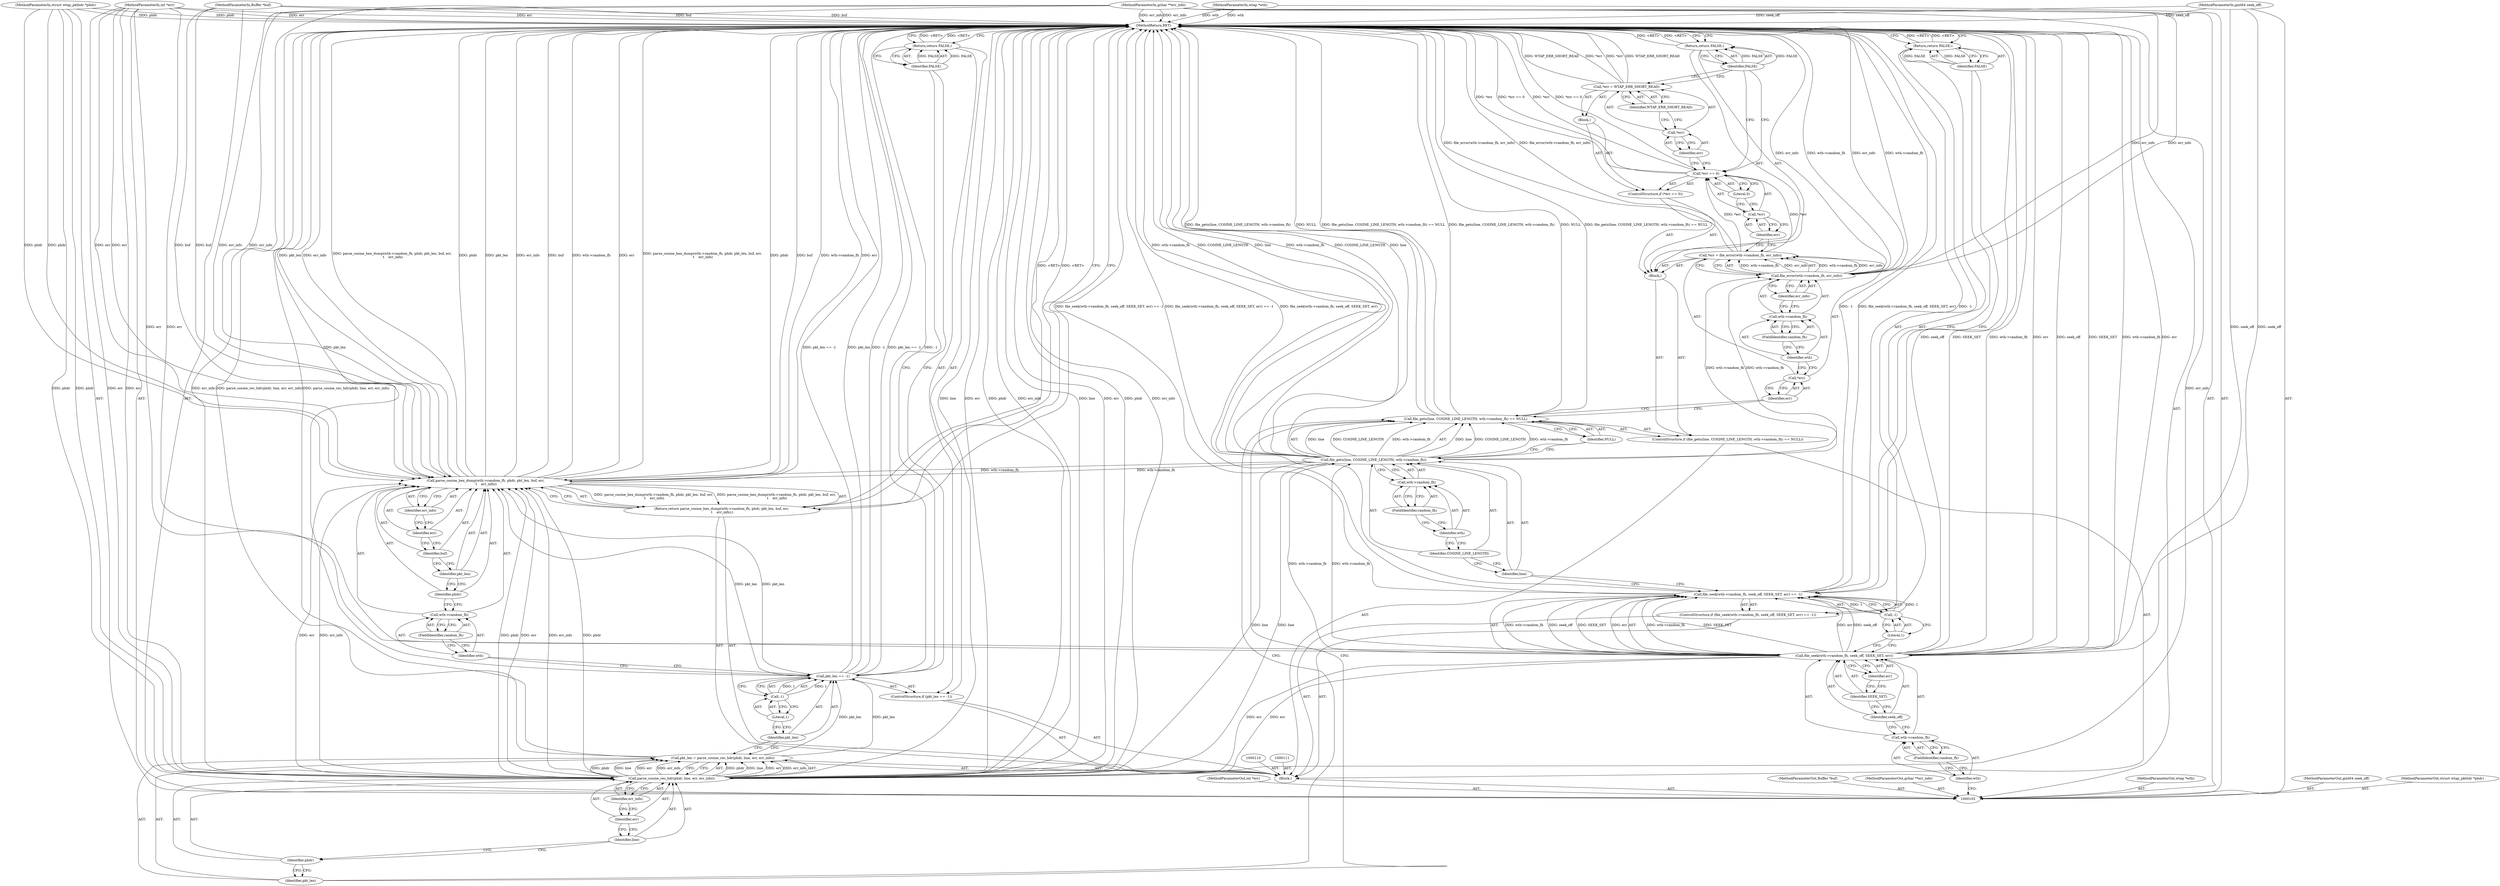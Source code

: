 digraph "1_wireshark_f5ec0afb766f19519ea9623152cca3bbe2229500_0" {
"1000179" [label="(MethodReturn,RET)"];
"1000103" [label="(MethodParameterIn,wtap *wth)"];
"1000248" [label="(MethodParameterOut,wtap *wth)"];
"1000104" [label="(MethodParameterIn,gint64 seek_off)"];
"1000249" [label="(MethodParameterOut,gint64 seek_off)"];
"1000105" [label="(MethodParameterIn,struct wtap_pkthdr *phdr)"];
"1000250" [label="(MethodParameterOut,struct wtap_pkthdr *phdr)"];
"1000125" [label="(ControlStructure,if (file_gets(line, COSINE_LINE_LENGTH, wth->random_fh) == NULL))"];
"1000128" [label="(Identifier,line)"];
"1000129" [label="(Identifier,COSINE_LINE_LENGTH)"];
"1000130" [label="(Call,wth->random_fh)"];
"1000131" [label="(Identifier,wth)"];
"1000132" [label="(FieldIdentifier,random_fh)"];
"1000126" [label="(Call,file_gets(line, COSINE_LINE_LENGTH, wth->random_fh) == NULL)"];
"1000127" [label="(Call,file_gets(line, COSINE_LINE_LENGTH, wth->random_fh))"];
"1000133" [label="(Identifier,NULL)"];
"1000134" [label="(Block,)"];
"1000135" [label="(Call,*err = file_error(wth->random_fh, err_info))"];
"1000136" [label="(Call,*err)"];
"1000139" [label="(Call,wth->random_fh)"];
"1000140" [label="(Identifier,wth)"];
"1000141" [label="(FieldIdentifier,random_fh)"];
"1000137" [label="(Identifier,err)"];
"1000142" [label="(Identifier,err_info)"];
"1000138" [label="(Call,file_error(wth->random_fh, err_info))"];
"1000147" [label="(Literal,0)"];
"1000148" [label="(Block,)"];
"1000143" [label="(ControlStructure,if (*err == 0))"];
"1000144" [label="(Call,*err == 0)"];
"1000145" [label="(Call,*err)"];
"1000146" [label="(Identifier,err)"];
"1000152" [label="(Identifier,WTAP_ERR_SHORT_READ)"];
"1000149" [label="(Call,*err = WTAP_ERR_SHORT_READ)"];
"1000150" [label="(Call,*err)"];
"1000151" [label="(Identifier,err)"];
"1000154" [label="(Identifier,FALSE)"];
"1000153" [label="(Return,return FALSE;)"];
"1000155" [label="(Call,pkt_len = parse_cosine_rec_hdr(phdr, line, err, err_info))"];
"1000156" [label="(Identifier,pkt_len)"];
"1000157" [label="(Call,parse_cosine_rec_hdr(phdr, line, err, err_info))"];
"1000158" [label="(Identifier,phdr)"];
"1000159" [label="(Identifier,line)"];
"1000160" [label="(Identifier,err)"];
"1000161" [label="(Identifier,err_info)"];
"1000107" [label="(MethodParameterIn,int *err)"];
"1000252" [label="(MethodParameterOut,int *err)"];
"1000106" [label="(MethodParameterIn,Buffer *buf)"];
"1000251" [label="(MethodParameterOut,Buffer *buf)"];
"1000108" [label="(MethodParameterIn,gchar **err_info)"];
"1000253" [label="(MethodParameterOut,gchar **err_info)"];
"1000162" [label="(ControlStructure,if (pkt_len == -1))"];
"1000165" [label="(Call,-1)"];
"1000166" [label="(Literal,1)"];
"1000163" [label="(Call,pkt_len == -1)"];
"1000164" [label="(Identifier,pkt_len)"];
"1000167" [label="(Return,return FALSE;)"];
"1000168" [label="(Identifier,FALSE)"];
"1000169" [label="(Return,return parse_cosine_hex_dump(wth->random_fh, phdr, pkt_len, buf, err,\n \t    err_info);)"];
"1000171" [label="(Call,wth->random_fh)"];
"1000172" [label="(Identifier,wth)"];
"1000173" [label="(FieldIdentifier,random_fh)"];
"1000174" [label="(Identifier,phdr)"];
"1000175" [label="(Identifier,pkt_len)"];
"1000176" [label="(Identifier,buf)"];
"1000177" [label="(Identifier,err)"];
"1000170" [label="(Call,parse_cosine_hex_dump(wth->random_fh, phdr, pkt_len, buf, err,\n \t    err_info))"];
"1000178" [label="(Identifier,err_info)"];
"1000109" [label="(Block,)"];
"1000115" [label="(Call,wth->random_fh)"];
"1000116" [label="(Identifier,wth)"];
"1000112" [label="(ControlStructure,if (file_seek(wth->random_fh, seek_off, SEEK_SET, err) == -1))"];
"1000117" [label="(FieldIdentifier,random_fh)"];
"1000118" [label="(Identifier,seek_off)"];
"1000119" [label="(Identifier,SEEK_SET)"];
"1000120" [label="(Identifier,err)"];
"1000113" [label="(Call,file_seek(wth->random_fh, seek_off, SEEK_SET, err) == -1)"];
"1000114" [label="(Call,file_seek(wth->random_fh, seek_off, SEEK_SET, err))"];
"1000121" [label="(Call,-1)"];
"1000122" [label="(Literal,1)"];
"1000123" [label="(Return,return FALSE;)"];
"1000124" [label="(Identifier,FALSE)"];
"1000179" -> "1000102"  [label="AST: "];
"1000179" -> "1000123"  [label="CFG: "];
"1000179" -> "1000153"  [label="CFG: "];
"1000179" -> "1000167"  [label="CFG: "];
"1000179" -> "1000169"  [label="CFG: "];
"1000169" -> "1000179"  [label="DDG: <RET>"];
"1000153" -> "1000179"  [label="DDG: <RET>"];
"1000138" -> "1000179"  [label="DDG: err_info"];
"1000138" -> "1000179"  [label="DDG: wth->random_fh"];
"1000108" -> "1000179"  [label="DDG: err_info"];
"1000107" -> "1000179"  [label="DDG: err"];
"1000155" -> "1000179"  [label="DDG: parse_cosine_rec_hdr(phdr, line, err, err_info)"];
"1000104" -> "1000179"  [label="DDG: seek_off"];
"1000105" -> "1000179"  [label="DDG: phdr"];
"1000149" -> "1000179"  [label="DDG: WTAP_ERR_SHORT_READ"];
"1000149" -> "1000179"  [label="DDG: *err"];
"1000126" -> "1000179"  [label="DDG: file_gets(line, COSINE_LINE_LENGTH, wth->random_fh)"];
"1000126" -> "1000179"  [label="DDG: NULL"];
"1000126" -> "1000179"  [label="DDG: file_gets(line, COSINE_LINE_LENGTH, wth->random_fh) == NULL"];
"1000114" -> "1000179"  [label="DDG: seek_off"];
"1000114" -> "1000179"  [label="DDG: SEEK_SET"];
"1000114" -> "1000179"  [label="DDG: wth->random_fh"];
"1000114" -> "1000179"  [label="DDG: err"];
"1000163" -> "1000179"  [label="DDG: pkt_len == -1"];
"1000163" -> "1000179"  [label="DDG: -1"];
"1000163" -> "1000179"  [label="DDG: pkt_len"];
"1000157" -> "1000179"  [label="DDG: err_info"];
"1000157" -> "1000179"  [label="DDG: line"];
"1000157" -> "1000179"  [label="DDG: err"];
"1000157" -> "1000179"  [label="DDG: phdr"];
"1000170" -> "1000179"  [label="DDG: err_info"];
"1000170" -> "1000179"  [label="DDG: buf"];
"1000170" -> "1000179"  [label="DDG: wth->random_fh"];
"1000170" -> "1000179"  [label="DDG: err"];
"1000170" -> "1000179"  [label="DDG: parse_cosine_hex_dump(wth->random_fh, phdr, pkt_len, buf, err,\n \t    err_info)"];
"1000170" -> "1000179"  [label="DDG: phdr"];
"1000170" -> "1000179"  [label="DDG: pkt_len"];
"1000127" -> "1000179"  [label="DDG: wth->random_fh"];
"1000127" -> "1000179"  [label="DDG: COSINE_LINE_LENGTH"];
"1000127" -> "1000179"  [label="DDG: line"];
"1000113" -> "1000179"  [label="DDG: file_seek(wth->random_fh, seek_off, SEEK_SET, err)"];
"1000113" -> "1000179"  [label="DDG: -1"];
"1000113" -> "1000179"  [label="DDG: file_seek(wth->random_fh, seek_off, SEEK_SET, err) == -1"];
"1000144" -> "1000179"  [label="DDG: *err == 0"];
"1000144" -> "1000179"  [label="DDG: *err"];
"1000103" -> "1000179"  [label="DDG: wth"];
"1000135" -> "1000179"  [label="DDG: file_error(wth->random_fh, err_info)"];
"1000106" -> "1000179"  [label="DDG: buf"];
"1000123" -> "1000179"  [label="DDG: <RET>"];
"1000167" -> "1000179"  [label="DDG: <RET>"];
"1000103" -> "1000102"  [label="AST: "];
"1000103" -> "1000179"  [label="DDG: wth"];
"1000248" -> "1000102"  [label="AST: "];
"1000104" -> "1000102"  [label="AST: "];
"1000104" -> "1000179"  [label="DDG: seek_off"];
"1000104" -> "1000114"  [label="DDG: seek_off"];
"1000249" -> "1000102"  [label="AST: "];
"1000105" -> "1000102"  [label="AST: "];
"1000105" -> "1000179"  [label="DDG: phdr"];
"1000105" -> "1000157"  [label="DDG: phdr"];
"1000105" -> "1000170"  [label="DDG: phdr"];
"1000250" -> "1000102"  [label="AST: "];
"1000125" -> "1000109"  [label="AST: "];
"1000126" -> "1000125"  [label="AST: "];
"1000134" -> "1000125"  [label="AST: "];
"1000128" -> "1000127"  [label="AST: "];
"1000128" -> "1000113"  [label="CFG: "];
"1000129" -> "1000128"  [label="CFG: "];
"1000129" -> "1000127"  [label="AST: "];
"1000129" -> "1000128"  [label="CFG: "];
"1000131" -> "1000129"  [label="CFG: "];
"1000130" -> "1000127"  [label="AST: "];
"1000130" -> "1000132"  [label="CFG: "];
"1000131" -> "1000130"  [label="AST: "];
"1000132" -> "1000130"  [label="AST: "];
"1000127" -> "1000130"  [label="CFG: "];
"1000131" -> "1000130"  [label="AST: "];
"1000131" -> "1000129"  [label="CFG: "];
"1000132" -> "1000131"  [label="CFG: "];
"1000132" -> "1000130"  [label="AST: "];
"1000132" -> "1000131"  [label="CFG: "];
"1000130" -> "1000132"  [label="CFG: "];
"1000126" -> "1000125"  [label="AST: "];
"1000126" -> "1000133"  [label="CFG: "];
"1000127" -> "1000126"  [label="AST: "];
"1000133" -> "1000126"  [label="AST: "];
"1000137" -> "1000126"  [label="CFG: "];
"1000156" -> "1000126"  [label="CFG: "];
"1000126" -> "1000179"  [label="DDG: file_gets(line, COSINE_LINE_LENGTH, wth->random_fh)"];
"1000126" -> "1000179"  [label="DDG: NULL"];
"1000126" -> "1000179"  [label="DDG: file_gets(line, COSINE_LINE_LENGTH, wth->random_fh) == NULL"];
"1000127" -> "1000126"  [label="DDG: line"];
"1000127" -> "1000126"  [label="DDG: COSINE_LINE_LENGTH"];
"1000127" -> "1000126"  [label="DDG: wth->random_fh"];
"1000127" -> "1000126"  [label="AST: "];
"1000127" -> "1000130"  [label="CFG: "];
"1000128" -> "1000127"  [label="AST: "];
"1000129" -> "1000127"  [label="AST: "];
"1000130" -> "1000127"  [label="AST: "];
"1000133" -> "1000127"  [label="CFG: "];
"1000127" -> "1000179"  [label="DDG: wth->random_fh"];
"1000127" -> "1000179"  [label="DDG: COSINE_LINE_LENGTH"];
"1000127" -> "1000179"  [label="DDG: line"];
"1000127" -> "1000126"  [label="DDG: line"];
"1000127" -> "1000126"  [label="DDG: COSINE_LINE_LENGTH"];
"1000127" -> "1000126"  [label="DDG: wth->random_fh"];
"1000114" -> "1000127"  [label="DDG: wth->random_fh"];
"1000127" -> "1000138"  [label="DDG: wth->random_fh"];
"1000127" -> "1000157"  [label="DDG: line"];
"1000127" -> "1000170"  [label="DDG: wth->random_fh"];
"1000133" -> "1000126"  [label="AST: "];
"1000133" -> "1000127"  [label="CFG: "];
"1000126" -> "1000133"  [label="CFG: "];
"1000134" -> "1000125"  [label="AST: "];
"1000135" -> "1000134"  [label="AST: "];
"1000143" -> "1000134"  [label="AST: "];
"1000153" -> "1000134"  [label="AST: "];
"1000135" -> "1000134"  [label="AST: "];
"1000135" -> "1000138"  [label="CFG: "];
"1000136" -> "1000135"  [label="AST: "];
"1000138" -> "1000135"  [label="AST: "];
"1000146" -> "1000135"  [label="CFG: "];
"1000135" -> "1000179"  [label="DDG: file_error(wth->random_fh, err_info)"];
"1000138" -> "1000135"  [label="DDG: wth->random_fh"];
"1000138" -> "1000135"  [label="DDG: err_info"];
"1000135" -> "1000144"  [label="DDG: *err"];
"1000136" -> "1000135"  [label="AST: "];
"1000136" -> "1000137"  [label="CFG: "];
"1000137" -> "1000136"  [label="AST: "];
"1000140" -> "1000136"  [label="CFG: "];
"1000139" -> "1000138"  [label="AST: "];
"1000139" -> "1000141"  [label="CFG: "];
"1000140" -> "1000139"  [label="AST: "];
"1000141" -> "1000139"  [label="AST: "];
"1000142" -> "1000139"  [label="CFG: "];
"1000140" -> "1000139"  [label="AST: "];
"1000140" -> "1000136"  [label="CFG: "];
"1000141" -> "1000140"  [label="CFG: "];
"1000141" -> "1000139"  [label="AST: "];
"1000141" -> "1000140"  [label="CFG: "];
"1000139" -> "1000141"  [label="CFG: "];
"1000137" -> "1000136"  [label="AST: "];
"1000137" -> "1000126"  [label="CFG: "];
"1000136" -> "1000137"  [label="CFG: "];
"1000142" -> "1000138"  [label="AST: "];
"1000142" -> "1000139"  [label="CFG: "];
"1000138" -> "1000142"  [label="CFG: "];
"1000138" -> "1000135"  [label="AST: "];
"1000138" -> "1000142"  [label="CFG: "];
"1000139" -> "1000138"  [label="AST: "];
"1000142" -> "1000138"  [label="AST: "];
"1000135" -> "1000138"  [label="CFG: "];
"1000138" -> "1000179"  [label="DDG: err_info"];
"1000138" -> "1000179"  [label="DDG: wth->random_fh"];
"1000138" -> "1000135"  [label="DDG: wth->random_fh"];
"1000138" -> "1000135"  [label="DDG: err_info"];
"1000127" -> "1000138"  [label="DDG: wth->random_fh"];
"1000108" -> "1000138"  [label="DDG: err_info"];
"1000147" -> "1000144"  [label="AST: "];
"1000147" -> "1000145"  [label="CFG: "];
"1000144" -> "1000147"  [label="CFG: "];
"1000148" -> "1000143"  [label="AST: "];
"1000149" -> "1000148"  [label="AST: "];
"1000143" -> "1000134"  [label="AST: "];
"1000144" -> "1000143"  [label="AST: "];
"1000148" -> "1000143"  [label="AST: "];
"1000144" -> "1000143"  [label="AST: "];
"1000144" -> "1000147"  [label="CFG: "];
"1000145" -> "1000144"  [label="AST: "];
"1000147" -> "1000144"  [label="AST: "];
"1000151" -> "1000144"  [label="CFG: "];
"1000154" -> "1000144"  [label="CFG: "];
"1000144" -> "1000179"  [label="DDG: *err == 0"];
"1000144" -> "1000179"  [label="DDG: *err"];
"1000135" -> "1000144"  [label="DDG: *err"];
"1000145" -> "1000144"  [label="AST: "];
"1000145" -> "1000146"  [label="CFG: "];
"1000146" -> "1000145"  [label="AST: "];
"1000147" -> "1000145"  [label="CFG: "];
"1000146" -> "1000145"  [label="AST: "];
"1000146" -> "1000135"  [label="CFG: "];
"1000145" -> "1000146"  [label="CFG: "];
"1000152" -> "1000149"  [label="AST: "];
"1000152" -> "1000150"  [label="CFG: "];
"1000149" -> "1000152"  [label="CFG: "];
"1000149" -> "1000148"  [label="AST: "];
"1000149" -> "1000152"  [label="CFG: "];
"1000150" -> "1000149"  [label="AST: "];
"1000152" -> "1000149"  [label="AST: "];
"1000154" -> "1000149"  [label="CFG: "];
"1000149" -> "1000179"  [label="DDG: WTAP_ERR_SHORT_READ"];
"1000149" -> "1000179"  [label="DDG: *err"];
"1000150" -> "1000149"  [label="AST: "];
"1000150" -> "1000151"  [label="CFG: "];
"1000151" -> "1000150"  [label="AST: "];
"1000152" -> "1000150"  [label="CFG: "];
"1000151" -> "1000150"  [label="AST: "];
"1000151" -> "1000144"  [label="CFG: "];
"1000150" -> "1000151"  [label="CFG: "];
"1000154" -> "1000153"  [label="AST: "];
"1000154" -> "1000149"  [label="CFG: "];
"1000154" -> "1000144"  [label="CFG: "];
"1000153" -> "1000154"  [label="CFG: "];
"1000154" -> "1000153"  [label="DDG: FALSE"];
"1000153" -> "1000134"  [label="AST: "];
"1000153" -> "1000154"  [label="CFG: "];
"1000154" -> "1000153"  [label="AST: "];
"1000179" -> "1000153"  [label="CFG: "];
"1000153" -> "1000179"  [label="DDG: <RET>"];
"1000154" -> "1000153"  [label="DDG: FALSE"];
"1000155" -> "1000109"  [label="AST: "];
"1000155" -> "1000157"  [label="CFG: "];
"1000156" -> "1000155"  [label="AST: "];
"1000157" -> "1000155"  [label="AST: "];
"1000164" -> "1000155"  [label="CFG: "];
"1000155" -> "1000179"  [label="DDG: parse_cosine_rec_hdr(phdr, line, err, err_info)"];
"1000157" -> "1000155"  [label="DDG: phdr"];
"1000157" -> "1000155"  [label="DDG: line"];
"1000157" -> "1000155"  [label="DDG: err"];
"1000157" -> "1000155"  [label="DDG: err_info"];
"1000155" -> "1000163"  [label="DDG: pkt_len"];
"1000156" -> "1000155"  [label="AST: "];
"1000156" -> "1000126"  [label="CFG: "];
"1000158" -> "1000156"  [label="CFG: "];
"1000157" -> "1000155"  [label="AST: "];
"1000157" -> "1000161"  [label="CFG: "];
"1000158" -> "1000157"  [label="AST: "];
"1000159" -> "1000157"  [label="AST: "];
"1000160" -> "1000157"  [label="AST: "];
"1000161" -> "1000157"  [label="AST: "];
"1000155" -> "1000157"  [label="CFG: "];
"1000157" -> "1000179"  [label="DDG: err_info"];
"1000157" -> "1000179"  [label="DDG: line"];
"1000157" -> "1000179"  [label="DDG: err"];
"1000157" -> "1000179"  [label="DDG: phdr"];
"1000157" -> "1000155"  [label="DDG: phdr"];
"1000157" -> "1000155"  [label="DDG: line"];
"1000157" -> "1000155"  [label="DDG: err"];
"1000157" -> "1000155"  [label="DDG: err_info"];
"1000105" -> "1000157"  [label="DDG: phdr"];
"1000127" -> "1000157"  [label="DDG: line"];
"1000114" -> "1000157"  [label="DDG: err"];
"1000107" -> "1000157"  [label="DDG: err"];
"1000108" -> "1000157"  [label="DDG: err_info"];
"1000157" -> "1000170"  [label="DDG: phdr"];
"1000157" -> "1000170"  [label="DDG: err"];
"1000157" -> "1000170"  [label="DDG: err_info"];
"1000158" -> "1000157"  [label="AST: "];
"1000158" -> "1000156"  [label="CFG: "];
"1000159" -> "1000158"  [label="CFG: "];
"1000159" -> "1000157"  [label="AST: "];
"1000159" -> "1000158"  [label="CFG: "];
"1000160" -> "1000159"  [label="CFG: "];
"1000160" -> "1000157"  [label="AST: "];
"1000160" -> "1000159"  [label="CFG: "];
"1000161" -> "1000160"  [label="CFG: "];
"1000161" -> "1000157"  [label="AST: "];
"1000161" -> "1000160"  [label="CFG: "];
"1000157" -> "1000161"  [label="CFG: "];
"1000107" -> "1000102"  [label="AST: "];
"1000107" -> "1000179"  [label="DDG: err"];
"1000107" -> "1000114"  [label="DDG: err"];
"1000107" -> "1000157"  [label="DDG: err"];
"1000107" -> "1000170"  [label="DDG: err"];
"1000252" -> "1000102"  [label="AST: "];
"1000106" -> "1000102"  [label="AST: "];
"1000106" -> "1000179"  [label="DDG: buf"];
"1000106" -> "1000170"  [label="DDG: buf"];
"1000251" -> "1000102"  [label="AST: "];
"1000108" -> "1000102"  [label="AST: "];
"1000108" -> "1000179"  [label="DDG: err_info"];
"1000108" -> "1000138"  [label="DDG: err_info"];
"1000108" -> "1000157"  [label="DDG: err_info"];
"1000108" -> "1000170"  [label="DDG: err_info"];
"1000253" -> "1000102"  [label="AST: "];
"1000162" -> "1000109"  [label="AST: "];
"1000163" -> "1000162"  [label="AST: "];
"1000167" -> "1000162"  [label="AST: "];
"1000165" -> "1000163"  [label="AST: "];
"1000165" -> "1000166"  [label="CFG: "];
"1000166" -> "1000165"  [label="AST: "];
"1000163" -> "1000165"  [label="CFG: "];
"1000165" -> "1000163"  [label="DDG: 1"];
"1000166" -> "1000165"  [label="AST: "];
"1000166" -> "1000164"  [label="CFG: "];
"1000165" -> "1000166"  [label="CFG: "];
"1000163" -> "1000162"  [label="AST: "];
"1000163" -> "1000165"  [label="CFG: "];
"1000164" -> "1000163"  [label="AST: "];
"1000165" -> "1000163"  [label="AST: "];
"1000168" -> "1000163"  [label="CFG: "];
"1000172" -> "1000163"  [label="CFG: "];
"1000163" -> "1000179"  [label="DDG: pkt_len == -1"];
"1000163" -> "1000179"  [label="DDG: -1"];
"1000163" -> "1000179"  [label="DDG: pkt_len"];
"1000155" -> "1000163"  [label="DDG: pkt_len"];
"1000165" -> "1000163"  [label="DDG: 1"];
"1000163" -> "1000170"  [label="DDG: pkt_len"];
"1000164" -> "1000163"  [label="AST: "];
"1000164" -> "1000155"  [label="CFG: "];
"1000166" -> "1000164"  [label="CFG: "];
"1000167" -> "1000162"  [label="AST: "];
"1000167" -> "1000168"  [label="CFG: "];
"1000168" -> "1000167"  [label="AST: "];
"1000179" -> "1000167"  [label="CFG: "];
"1000167" -> "1000179"  [label="DDG: <RET>"];
"1000168" -> "1000167"  [label="DDG: FALSE"];
"1000168" -> "1000167"  [label="AST: "];
"1000168" -> "1000163"  [label="CFG: "];
"1000167" -> "1000168"  [label="CFG: "];
"1000168" -> "1000167"  [label="DDG: FALSE"];
"1000169" -> "1000109"  [label="AST: "];
"1000169" -> "1000170"  [label="CFG: "];
"1000170" -> "1000169"  [label="AST: "];
"1000179" -> "1000169"  [label="CFG: "];
"1000169" -> "1000179"  [label="DDG: <RET>"];
"1000170" -> "1000169"  [label="DDG: parse_cosine_hex_dump(wth->random_fh, phdr, pkt_len, buf, err,\n \t    err_info)"];
"1000171" -> "1000170"  [label="AST: "];
"1000171" -> "1000173"  [label="CFG: "];
"1000172" -> "1000171"  [label="AST: "];
"1000173" -> "1000171"  [label="AST: "];
"1000174" -> "1000171"  [label="CFG: "];
"1000172" -> "1000171"  [label="AST: "];
"1000172" -> "1000163"  [label="CFG: "];
"1000173" -> "1000172"  [label="CFG: "];
"1000173" -> "1000171"  [label="AST: "];
"1000173" -> "1000172"  [label="CFG: "];
"1000171" -> "1000173"  [label="CFG: "];
"1000174" -> "1000170"  [label="AST: "];
"1000174" -> "1000171"  [label="CFG: "];
"1000175" -> "1000174"  [label="CFG: "];
"1000175" -> "1000170"  [label="AST: "];
"1000175" -> "1000174"  [label="CFG: "];
"1000176" -> "1000175"  [label="CFG: "];
"1000176" -> "1000170"  [label="AST: "];
"1000176" -> "1000175"  [label="CFG: "];
"1000177" -> "1000176"  [label="CFG: "];
"1000177" -> "1000170"  [label="AST: "];
"1000177" -> "1000176"  [label="CFG: "];
"1000178" -> "1000177"  [label="CFG: "];
"1000170" -> "1000169"  [label="AST: "];
"1000170" -> "1000178"  [label="CFG: "];
"1000171" -> "1000170"  [label="AST: "];
"1000174" -> "1000170"  [label="AST: "];
"1000175" -> "1000170"  [label="AST: "];
"1000176" -> "1000170"  [label="AST: "];
"1000177" -> "1000170"  [label="AST: "];
"1000178" -> "1000170"  [label="AST: "];
"1000169" -> "1000170"  [label="CFG: "];
"1000170" -> "1000179"  [label="DDG: err_info"];
"1000170" -> "1000179"  [label="DDG: buf"];
"1000170" -> "1000179"  [label="DDG: wth->random_fh"];
"1000170" -> "1000179"  [label="DDG: err"];
"1000170" -> "1000179"  [label="DDG: parse_cosine_hex_dump(wth->random_fh, phdr, pkt_len, buf, err,\n \t    err_info)"];
"1000170" -> "1000179"  [label="DDG: phdr"];
"1000170" -> "1000179"  [label="DDG: pkt_len"];
"1000170" -> "1000169"  [label="DDG: parse_cosine_hex_dump(wth->random_fh, phdr, pkt_len, buf, err,\n \t    err_info)"];
"1000127" -> "1000170"  [label="DDG: wth->random_fh"];
"1000157" -> "1000170"  [label="DDG: phdr"];
"1000157" -> "1000170"  [label="DDG: err"];
"1000157" -> "1000170"  [label="DDG: err_info"];
"1000105" -> "1000170"  [label="DDG: phdr"];
"1000163" -> "1000170"  [label="DDG: pkt_len"];
"1000106" -> "1000170"  [label="DDG: buf"];
"1000107" -> "1000170"  [label="DDG: err"];
"1000108" -> "1000170"  [label="DDG: err_info"];
"1000178" -> "1000170"  [label="AST: "];
"1000178" -> "1000177"  [label="CFG: "];
"1000170" -> "1000178"  [label="CFG: "];
"1000109" -> "1000102"  [label="AST: "];
"1000110" -> "1000109"  [label="AST: "];
"1000111" -> "1000109"  [label="AST: "];
"1000112" -> "1000109"  [label="AST: "];
"1000125" -> "1000109"  [label="AST: "];
"1000155" -> "1000109"  [label="AST: "];
"1000162" -> "1000109"  [label="AST: "];
"1000169" -> "1000109"  [label="AST: "];
"1000115" -> "1000114"  [label="AST: "];
"1000115" -> "1000117"  [label="CFG: "];
"1000116" -> "1000115"  [label="AST: "];
"1000117" -> "1000115"  [label="AST: "];
"1000118" -> "1000115"  [label="CFG: "];
"1000116" -> "1000115"  [label="AST: "];
"1000116" -> "1000102"  [label="CFG: "];
"1000117" -> "1000116"  [label="CFG: "];
"1000112" -> "1000109"  [label="AST: "];
"1000113" -> "1000112"  [label="AST: "];
"1000123" -> "1000112"  [label="AST: "];
"1000117" -> "1000115"  [label="AST: "];
"1000117" -> "1000116"  [label="CFG: "];
"1000115" -> "1000117"  [label="CFG: "];
"1000118" -> "1000114"  [label="AST: "];
"1000118" -> "1000115"  [label="CFG: "];
"1000119" -> "1000118"  [label="CFG: "];
"1000119" -> "1000114"  [label="AST: "];
"1000119" -> "1000118"  [label="CFG: "];
"1000120" -> "1000119"  [label="CFG: "];
"1000120" -> "1000114"  [label="AST: "];
"1000120" -> "1000119"  [label="CFG: "];
"1000114" -> "1000120"  [label="CFG: "];
"1000113" -> "1000112"  [label="AST: "];
"1000113" -> "1000121"  [label="CFG: "];
"1000114" -> "1000113"  [label="AST: "];
"1000121" -> "1000113"  [label="AST: "];
"1000124" -> "1000113"  [label="CFG: "];
"1000128" -> "1000113"  [label="CFG: "];
"1000113" -> "1000179"  [label="DDG: file_seek(wth->random_fh, seek_off, SEEK_SET, err)"];
"1000113" -> "1000179"  [label="DDG: -1"];
"1000113" -> "1000179"  [label="DDG: file_seek(wth->random_fh, seek_off, SEEK_SET, err) == -1"];
"1000114" -> "1000113"  [label="DDG: wth->random_fh"];
"1000114" -> "1000113"  [label="DDG: seek_off"];
"1000114" -> "1000113"  [label="DDG: SEEK_SET"];
"1000114" -> "1000113"  [label="DDG: err"];
"1000121" -> "1000113"  [label="DDG: 1"];
"1000114" -> "1000113"  [label="AST: "];
"1000114" -> "1000120"  [label="CFG: "];
"1000115" -> "1000114"  [label="AST: "];
"1000118" -> "1000114"  [label="AST: "];
"1000119" -> "1000114"  [label="AST: "];
"1000120" -> "1000114"  [label="AST: "];
"1000122" -> "1000114"  [label="CFG: "];
"1000114" -> "1000179"  [label="DDG: seek_off"];
"1000114" -> "1000179"  [label="DDG: SEEK_SET"];
"1000114" -> "1000179"  [label="DDG: wth->random_fh"];
"1000114" -> "1000179"  [label="DDG: err"];
"1000114" -> "1000113"  [label="DDG: wth->random_fh"];
"1000114" -> "1000113"  [label="DDG: seek_off"];
"1000114" -> "1000113"  [label="DDG: SEEK_SET"];
"1000114" -> "1000113"  [label="DDG: err"];
"1000104" -> "1000114"  [label="DDG: seek_off"];
"1000107" -> "1000114"  [label="DDG: err"];
"1000114" -> "1000127"  [label="DDG: wth->random_fh"];
"1000114" -> "1000157"  [label="DDG: err"];
"1000121" -> "1000113"  [label="AST: "];
"1000121" -> "1000122"  [label="CFG: "];
"1000122" -> "1000121"  [label="AST: "];
"1000113" -> "1000121"  [label="CFG: "];
"1000121" -> "1000113"  [label="DDG: 1"];
"1000122" -> "1000121"  [label="AST: "];
"1000122" -> "1000114"  [label="CFG: "];
"1000121" -> "1000122"  [label="CFG: "];
"1000123" -> "1000112"  [label="AST: "];
"1000123" -> "1000124"  [label="CFG: "];
"1000124" -> "1000123"  [label="AST: "];
"1000179" -> "1000123"  [label="CFG: "];
"1000123" -> "1000179"  [label="DDG: <RET>"];
"1000124" -> "1000123"  [label="DDG: FALSE"];
"1000124" -> "1000123"  [label="AST: "];
"1000124" -> "1000113"  [label="CFG: "];
"1000123" -> "1000124"  [label="CFG: "];
"1000124" -> "1000123"  [label="DDG: FALSE"];
}
